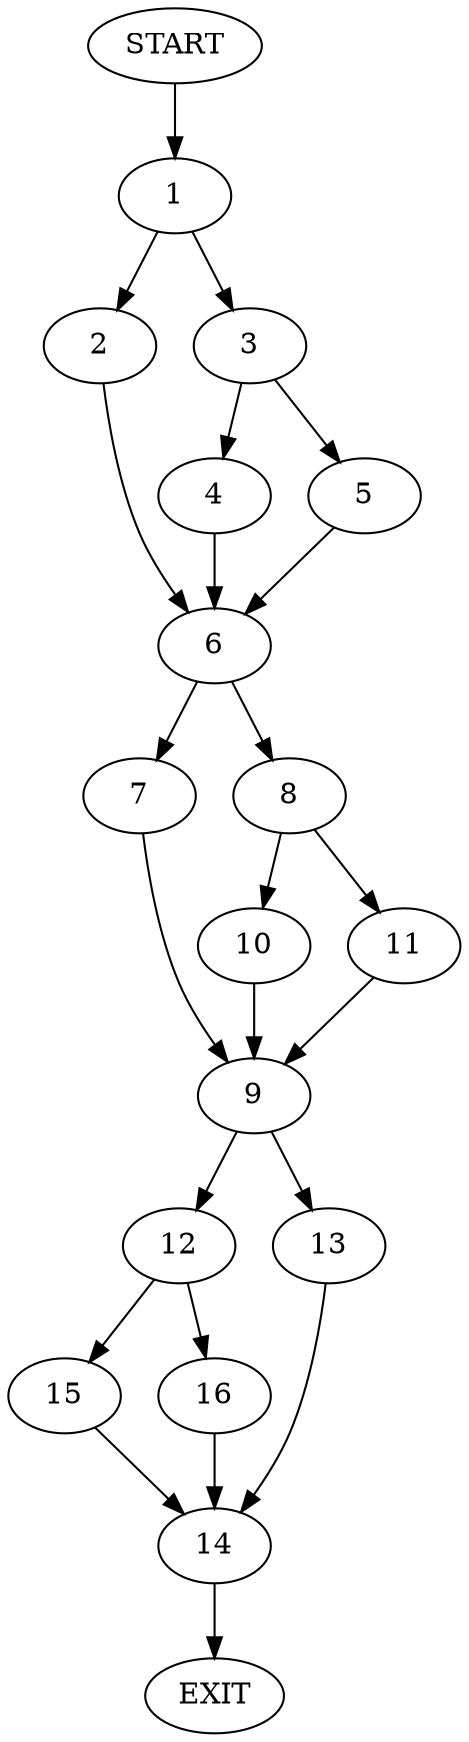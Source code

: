 digraph {
0 [label="START"]
17 [label="EXIT"]
0 -> 1
1 -> 2
1 -> 3
3 -> 4
3 -> 5
2 -> 6
6 -> 7
6 -> 8
4 -> 6
5 -> 6
7 -> 9
8 -> 10
8 -> 11
9 -> 12
9 -> 13
11 -> 9
10 -> 9
13 -> 14
12 -> 15
12 -> 16
14 -> 17
16 -> 14
15 -> 14
}

